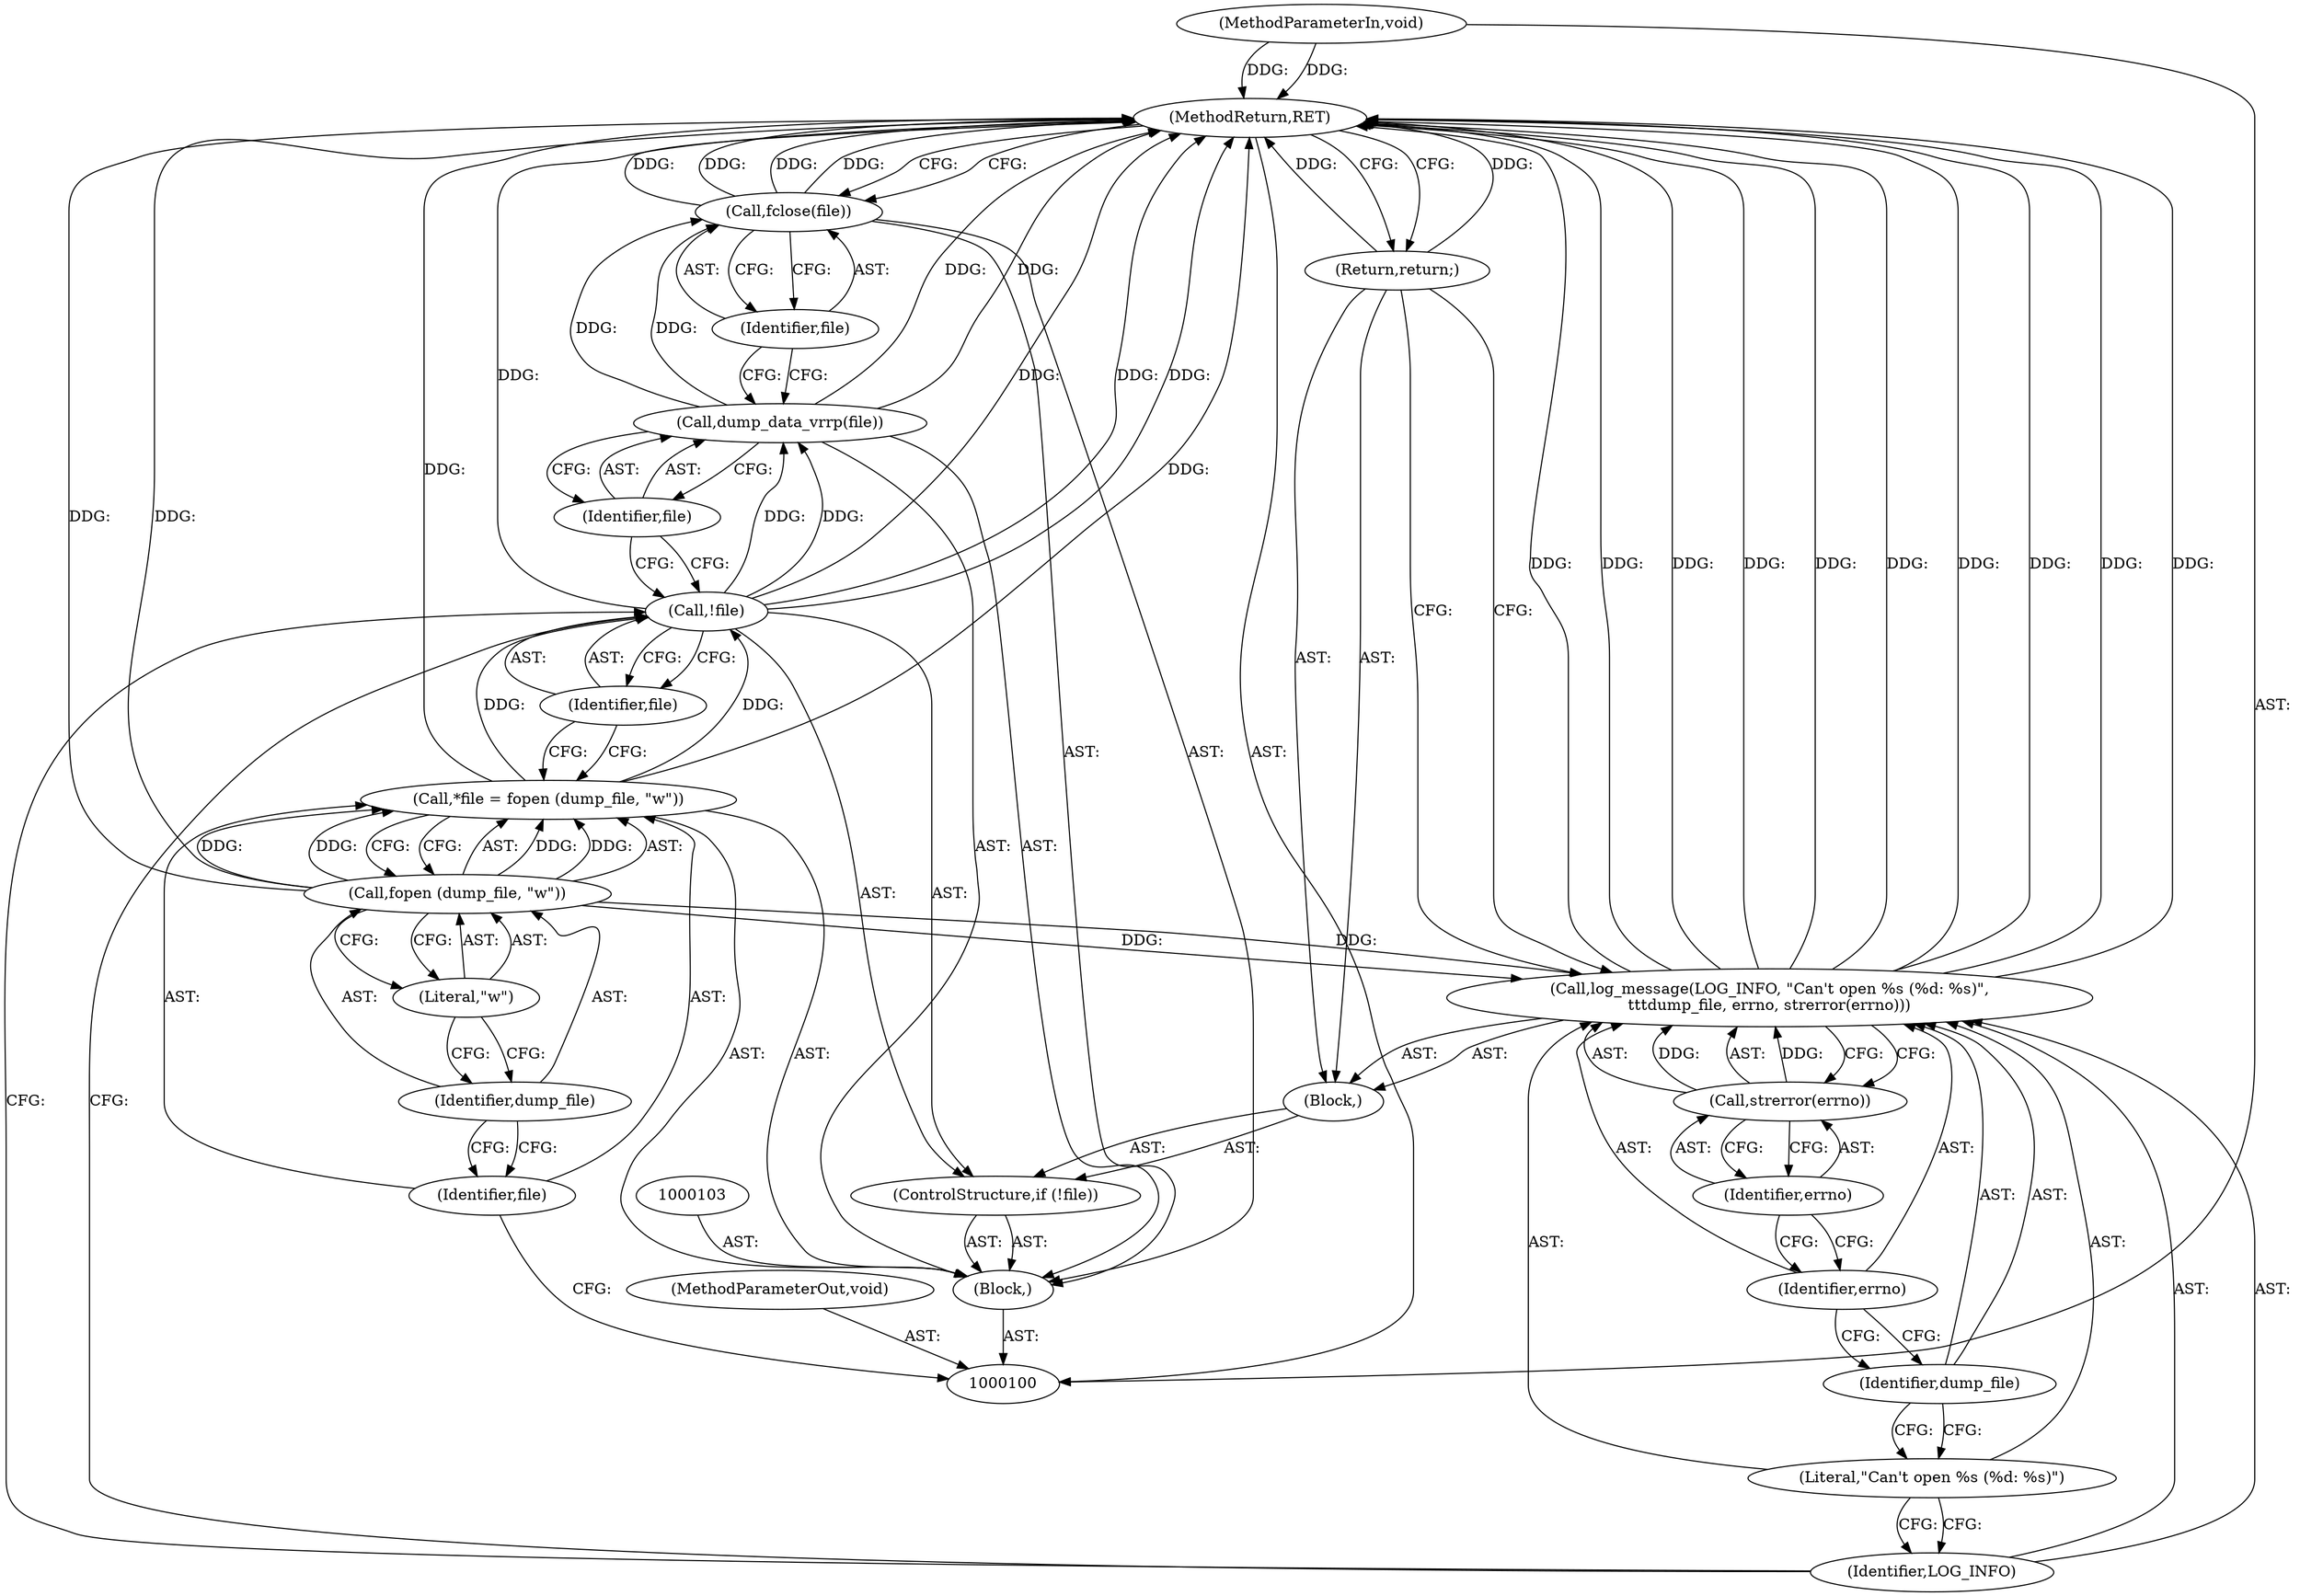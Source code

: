 digraph "1_keepalived_04f2d32871bb3b11d7dc024039952f2fe2750306_5" {
"1000125" [label="(MethodReturn,RET)"];
"1000101" [label="(MethodParameterIn,void)"];
"1000166" [label="(MethodParameterOut,void)"];
"1000121" [label="(Call,dump_data_vrrp(file))"];
"1000122" [label="(Identifier,file)"];
"1000123" [label="(Call,fclose(file))"];
"1000124" [label="(Identifier,file)"];
"1000102" [label="(Block,)"];
"1000106" [label="(Call,fopen (dump_file, \"w\"))"];
"1000107" [label="(Identifier,dump_file)"];
"1000108" [label="(Literal,\"w\")"];
"1000104" [label="(Call,*file = fopen (dump_file, \"w\"))"];
"1000105" [label="(Identifier,file)"];
"1000112" [label="(Block,)"];
"1000109" [label="(ControlStructure,if (!file))"];
"1000110" [label="(Call,!file)"];
"1000111" [label="(Identifier,file)"];
"1000114" [label="(Identifier,LOG_INFO)"];
"1000115" [label="(Literal,\"Can't open %s (%d: %s)\")"];
"1000113" [label="(Call,log_message(LOG_INFO, \"Can't open %s (%d: %s)\",\n\t\t\tdump_file, errno, strerror(errno)))"];
"1000117" [label="(Identifier,errno)"];
"1000118" [label="(Call,strerror(errno))"];
"1000116" [label="(Identifier,dump_file)"];
"1000119" [label="(Identifier,errno)"];
"1000120" [label="(Return,return;)"];
"1000125" -> "1000100"  [label="AST: "];
"1000125" -> "1000120"  [label="CFG: "];
"1000125" -> "1000123"  [label="CFG: "];
"1000120" -> "1000125"  [label="DDG: "];
"1000113" -> "1000125"  [label="DDG: "];
"1000113" -> "1000125"  [label="DDG: "];
"1000113" -> "1000125"  [label="DDG: "];
"1000113" -> "1000125"  [label="DDG: "];
"1000113" -> "1000125"  [label="DDG: "];
"1000106" -> "1000125"  [label="DDG: "];
"1000123" -> "1000125"  [label="DDG: "];
"1000123" -> "1000125"  [label="DDG: "];
"1000121" -> "1000125"  [label="DDG: "];
"1000104" -> "1000125"  [label="DDG: "];
"1000101" -> "1000125"  [label="DDG: "];
"1000110" -> "1000125"  [label="DDG: "];
"1000110" -> "1000125"  [label="DDG: "];
"1000101" -> "1000100"  [label="AST: "];
"1000101" -> "1000125"  [label="DDG: "];
"1000166" -> "1000100"  [label="AST: "];
"1000121" -> "1000102"  [label="AST: "];
"1000121" -> "1000122"  [label="CFG: "];
"1000122" -> "1000121"  [label="AST: "];
"1000124" -> "1000121"  [label="CFG: "];
"1000121" -> "1000125"  [label="DDG: "];
"1000110" -> "1000121"  [label="DDG: "];
"1000121" -> "1000123"  [label="DDG: "];
"1000122" -> "1000121"  [label="AST: "];
"1000122" -> "1000110"  [label="CFG: "];
"1000121" -> "1000122"  [label="CFG: "];
"1000123" -> "1000102"  [label="AST: "];
"1000123" -> "1000124"  [label="CFG: "];
"1000124" -> "1000123"  [label="AST: "];
"1000125" -> "1000123"  [label="CFG: "];
"1000123" -> "1000125"  [label="DDG: "];
"1000123" -> "1000125"  [label="DDG: "];
"1000121" -> "1000123"  [label="DDG: "];
"1000124" -> "1000123"  [label="AST: "];
"1000124" -> "1000121"  [label="CFG: "];
"1000123" -> "1000124"  [label="CFG: "];
"1000102" -> "1000100"  [label="AST: "];
"1000103" -> "1000102"  [label="AST: "];
"1000104" -> "1000102"  [label="AST: "];
"1000109" -> "1000102"  [label="AST: "];
"1000121" -> "1000102"  [label="AST: "];
"1000123" -> "1000102"  [label="AST: "];
"1000106" -> "1000104"  [label="AST: "];
"1000106" -> "1000108"  [label="CFG: "];
"1000107" -> "1000106"  [label="AST: "];
"1000108" -> "1000106"  [label="AST: "];
"1000104" -> "1000106"  [label="CFG: "];
"1000106" -> "1000125"  [label="DDG: "];
"1000106" -> "1000104"  [label="DDG: "];
"1000106" -> "1000104"  [label="DDG: "];
"1000106" -> "1000113"  [label="DDG: "];
"1000107" -> "1000106"  [label="AST: "];
"1000107" -> "1000105"  [label="CFG: "];
"1000108" -> "1000107"  [label="CFG: "];
"1000108" -> "1000106"  [label="AST: "];
"1000108" -> "1000107"  [label="CFG: "];
"1000106" -> "1000108"  [label="CFG: "];
"1000104" -> "1000102"  [label="AST: "];
"1000104" -> "1000106"  [label="CFG: "];
"1000105" -> "1000104"  [label="AST: "];
"1000106" -> "1000104"  [label="AST: "];
"1000111" -> "1000104"  [label="CFG: "];
"1000104" -> "1000125"  [label="DDG: "];
"1000106" -> "1000104"  [label="DDG: "];
"1000106" -> "1000104"  [label="DDG: "];
"1000104" -> "1000110"  [label="DDG: "];
"1000105" -> "1000104"  [label="AST: "];
"1000105" -> "1000100"  [label="CFG: "];
"1000107" -> "1000105"  [label="CFG: "];
"1000112" -> "1000109"  [label="AST: "];
"1000113" -> "1000112"  [label="AST: "];
"1000120" -> "1000112"  [label="AST: "];
"1000109" -> "1000102"  [label="AST: "];
"1000110" -> "1000109"  [label="AST: "];
"1000112" -> "1000109"  [label="AST: "];
"1000110" -> "1000109"  [label="AST: "];
"1000110" -> "1000111"  [label="CFG: "];
"1000111" -> "1000110"  [label="AST: "];
"1000114" -> "1000110"  [label="CFG: "];
"1000122" -> "1000110"  [label="CFG: "];
"1000110" -> "1000125"  [label="DDG: "];
"1000110" -> "1000125"  [label="DDG: "];
"1000104" -> "1000110"  [label="DDG: "];
"1000110" -> "1000121"  [label="DDG: "];
"1000111" -> "1000110"  [label="AST: "];
"1000111" -> "1000104"  [label="CFG: "];
"1000110" -> "1000111"  [label="CFG: "];
"1000114" -> "1000113"  [label="AST: "];
"1000114" -> "1000110"  [label="CFG: "];
"1000115" -> "1000114"  [label="CFG: "];
"1000115" -> "1000113"  [label="AST: "];
"1000115" -> "1000114"  [label="CFG: "];
"1000116" -> "1000115"  [label="CFG: "];
"1000113" -> "1000112"  [label="AST: "];
"1000113" -> "1000118"  [label="CFG: "];
"1000114" -> "1000113"  [label="AST: "];
"1000115" -> "1000113"  [label="AST: "];
"1000116" -> "1000113"  [label="AST: "];
"1000117" -> "1000113"  [label="AST: "];
"1000118" -> "1000113"  [label="AST: "];
"1000120" -> "1000113"  [label="CFG: "];
"1000113" -> "1000125"  [label="DDG: "];
"1000113" -> "1000125"  [label="DDG: "];
"1000113" -> "1000125"  [label="DDG: "];
"1000113" -> "1000125"  [label="DDG: "];
"1000113" -> "1000125"  [label="DDG: "];
"1000106" -> "1000113"  [label="DDG: "];
"1000118" -> "1000113"  [label="DDG: "];
"1000117" -> "1000113"  [label="AST: "];
"1000117" -> "1000116"  [label="CFG: "];
"1000119" -> "1000117"  [label="CFG: "];
"1000118" -> "1000113"  [label="AST: "];
"1000118" -> "1000119"  [label="CFG: "];
"1000119" -> "1000118"  [label="AST: "];
"1000113" -> "1000118"  [label="CFG: "];
"1000118" -> "1000113"  [label="DDG: "];
"1000116" -> "1000113"  [label="AST: "];
"1000116" -> "1000115"  [label="CFG: "];
"1000117" -> "1000116"  [label="CFG: "];
"1000119" -> "1000118"  [label="AST: "];
"1000119" -> "1000117"  [label="CFG: "];
"1000118" -> "1000119"  [label="CFG: "];
"1000120" -> "1000112"  [label="AST: "];
"1000120" -> "1000113"  [label="CFG: "];
"1000125" -> "1000120"  [label="CFG: "];
"1000120" -> "1000125"  [label="DDG: "];
}
